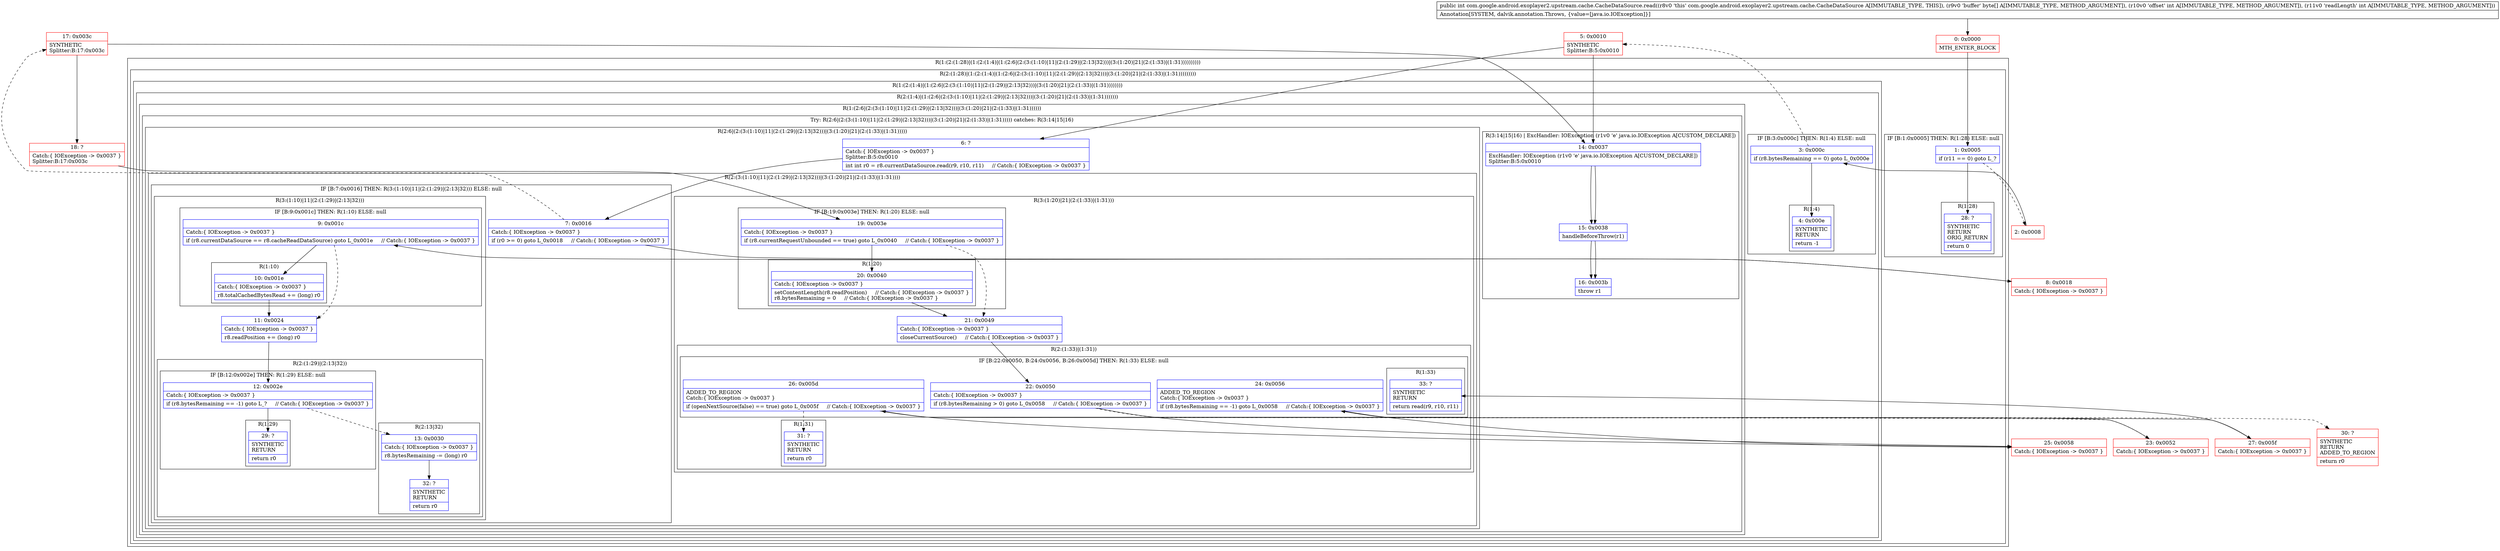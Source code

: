 digraph "CFG forcom.google.android.exoplayer2.upstream.cache.CacheDataSource.read([BII)I" {
subgraph cluster_Region_252523985 {
label = "R(1:(2:(1:28)|(1:(2:(1:4)|(1:(2:6|(2:(3:(1:10)|11|(2:(1:29)|(2:13|32)))|(3:(1:20)|21|(2:(1:33)|(1:31))))))))))";
node [shape=record,color=blue];
subgraph cluster_Region_1613060810 {
label = "R(2:(1:28)|(1:(2:(1:4)|(1:(2:6|(2:(3:(1:10)|11|(2:(1:29)|(2:13|32)))|(3:(1:20)|21|(2:(1:33)|(1:31)))))))))";
node [shape=record,color=blue];
subgraph cluster_IfRegion_1962521145 {
label = "IF [B:1:0x0005] THEN: R(1:28) ELSE: null";
node [shape=record,color=blue];
Node_1 [shape=record,label="{1\:\ 0x0005|if (r11 == 0) goto L_?\l}"];
subgraph cluster_Region_547331414 {
label = "R(1:28)";
node [shape=record,color=blue];
Node_28 [shape=record,label="{28\:\ ?|SYNTHETIC\lRETURN\lORIG_RETURN\l|return 0\l}"];
}
}
subgraph cluster_Region_1180337961 {
label = "R(1:(2:(1:4)|(1:(2:6|(2:(3:(1:10)|11|(2:(1:29)|(2:13|32)))|(3:(1:20)|21|(2:(1:33)|(1:31))))))))";
node [shape=record,color=blue];
subgraph cluster_Region_216233506 {
label = "R(2:(1:4)|(1:(2:6|(2:(3:(1:10)|11|(2:(1:29)|(2:13|32)))|(3:(1:20)|21|(2:(1:33)|(1:31)))))))";
node [shape=record,color=blue];
subgraph cluster_IfRegion_900883965 {
label = "IF [B:3:0x000c] THEN: R(1:4) ELSE: null";
node [shape=record,color=blue];
Node_3 [shape=record,label="{3\:\ 0x000c|if (r8.bytesRemaining == 0) goto L_0x000e\l}"];
subgraph cluster_Region_1763392304 {
label = "R(1:4)";
node [shape=record,color=blue];
Node_4 [shape=record,label="{4\:\ 0x000e|SYNTHETIC\lRETURN\l|return \-1\l}"];
}
}
subgraph cluster_Region_2078968565 {
label = "R(1:(2:6|(2:(3:(1:10)|11|(2:(1:29)|(2:13|32)))|(3:(1:20)|21|(2:(1:33)|(1:31))))))";
node [shape=record,color=blue];
subgraph cluster_TryCatchRegion_1823453644 {
label = "Try: R(2:6|(2:(3:(1:10)|11|(2:(1:29)|(2:13|32)))|(3:(1:20)|21|(2:(1:33)|(1:31))))) catches: R(3:14|15|16)";
node [shape=record,color=blue];
subgraph cluster_Region_268019138 {
label = "R(2:6|(2:(3:(1:10)|11|(2:(1:29)|(2:13|32)))|(3:(1:20)|21|(2:(1:33)|(1:31)))))";
node [shape=record,color=blue];
Node_6 [shape=record,label="{6\:\ ?|Catch:\{ IOException \-\> 0x0037 \}\lSplitter:B:5:0x0010\l|int int r0 = r8.currentDataSource.read(r9, r10, r11)     \/\/ Catch:\{ IOException \-\> 0x0037 \}\l}"];
subgraph cluster_Region_1251257385 {
label = "R(2:(3:(1:10)|11|(2:(1:29)|(2:13|32)))|(3:(1:20)|21|(2:(1:33)|(1:31))))";
node [shape=record,color=blue];
subgraph cluster_IfRegion_928859850 {
label = "IF [B:7:0x0016] THEN: R(3:(1:10)|11|(2:(1:29)|(2:13|32))) ELSE: null";
node [shape=record,color=blue];
Node_7 [shape=record,label="{7\:\ 0x0016|Catch:\{ IOException \-\> 0x0037 \}\l|if (r0 \>= 0) goto L_0x0018     \/\/ Catch:\{ IOException \-\> 0x0037 \}\l}"];
subgraph cluster_Region_611744640 {
label = "R(3:(1:10)|11|(2:(1:29)|(2:13|32)))";
node [shape=record,color=blue];
subgraph cluster_IfRegion_2053557488 {
label = "IF [B:9:0x001c] THEN: R(1:10) ELSE: null";
node [shape=record,color=blue];
Node_9 [shape=record,label="{9\:\ 0x001c|Catch:\{ IOException \-\> 0x0037 \}\l|if (r8.currentDataSource == r8.cacheReadDataSource) goto L_0x001e     \/\/ Catch:\{ IOException \-\> 0x0037 \}\l}"];
subgraph cluster_Region_27715026 {
label = "R(1:10)";
node [shape=record,color=blue];
Node_10 [shape=record,label="{10\:\ 0x001e|Catch:\{ IOException \-\> 0x0037 \}\l|r8.totalCachedBytesRead += (long) r0\l}"];
}
}
Node_11 [shape=record,label="{11\:\ 0x0024|Catch:\{ IOException \-\> 0x0037 \}\l|r8.readPosition += (long) r0\l}"];
subgraph cluster_Region_1442073707 {
label = "R(2:(1:29)|(2:13|32))";
node [shape=record,color=blue];
subgraph cluster_IfRegion_1153738440 {
label = "IF [B:12:0x002e] THEN: R(1:29) ELSE: null";
node [shape=record,color=blue];
Node_12 [shape=record,label="{12\:\ 0x002e|Catch:\{ IOException \-\> 0x0037 \}\l|if (r8.bytesRemaining == \-1) goto L_?     \/\/ Catch:\{ IOException \-\> 0x0037 \}\l}"];
subgraph cluster_Region_1726160249 {
label = "R(1:29)";
node [shape=record,color=blue];
Node_29 [shape=record,label="{29\:\ ?|SYNTHETIC\lRETURN\l|return r0\l}"];
}
}
subgraph cluster_Region_1003842681 {
label = "R(2:13|32)";
node [shape=record,color=blue];
Node_13 [shape=record,label="{13\:\ 0x0030|Catch:\{ IOException \-\> 0x0037 \}\l|r8.bytesRemaining \-= (long) r0\l}"];
Node_32 [shape=record,label="{32\:\ ?|SYNTHETIC\lRETURN\l|return r0\l}"];
}
}
}
}
subgraph cluster_Region_727625629 {
label = "R(3:(1:20)|21|(2:(1:33)|(1:31)))";
node [shape=record,color=blue];
subgraph cluster_IfRegion_1737750346 {
label = "IF [B:19:0x003e] THEN: R(1:20) ELSE: null";
node [shape=record,color=blue];
Node_19 [shape=record,label="{19\:\ 0x003e|Catch:\{ IOException \-\> 0x0037 \}\l|if (r8.currentRequestUnbounded == true) goto L_0x0040     \/\/ Catch:\{ IOException \-\> 0x0037 \}\l}"];
subgraph cluster_Region_276003015 {
label = "R(1:20)";
node [shape=record,color=blue];
Node_20 [shape=record,label="{20\:\ 0x0040|Catch:\{ IOException \-\> 0x0037 \}\l|setContentLength(r8.readPosition)     \/\/ Catch:\{ IOException \-\> 0x0037 \}\lr8.bytesRemaining = 0     \/\/ Catch:\{ IOException \-\> 0x0037 \}\l}"];
}
}
Node_21 [shape=record,label="{21\:\ 0x0049|Catch:\{ IOException \-\> 0x0037 \}\l|closeCurrentSource()     \/\/ Catch:\{ IOException \-\> 0x0037 \}\l}"];
subgraph cluster_Region_1902145255 {
label = "R(2:(1:33)|(1:31))";
node [shape=record,color=blue];
subgraph cluster_IfRegion_790369553 {
label = "IF [B:22:0x0050, B:24:0x0056, B:26:0x005d] THEN: R(1:33) ELSE: null";
node [shape=record,color=blue];
Node_22 [shape=record,label="{22\:\ 0x0050|Catch:\{ IOException \-\> 0x0037 \}\l|if (r8.bytesRemaining \> 0) goto L_0x0058     \/\/ Catch:\{ IOException \-\> 0x0037 \}\l}"];
Node_24 [shape=record,label="{24\:\ 0x0056|ADDED_TO_REGION\lCatch:\{ IOException \-\> 0x0037 \}\l|if (r8.bytesRemaining == \-1) goto L_0x0058     \/\/ Catch:\{ IOException \-\> 0x0037 \}\l}"];
Node_26 [shape=record,label="{26\:\ 0x005d|ADDED_TO_REGION\lCatch:\{ IOException \-\> 0x0037 \}\l|if (openNextSource(false) == true) goto L_0x005f     \/\/ Catch:\{ IOException \-\> 0x0037 \}\l}"];
subgraph cluster_Region_1473089055 {
label = "R(1:33)";
node [shape=record,color=blue];
Node_33 [shape=record,label="{33\:\ ?|SYNTHETIC\lRETURN\l|return read(r9, r10, r11)\l}"];
}
}
subgraph cluster_Region_233543332 {
label = "R(1:31)";
node [shape=record,color=blue];
Node_31 [shape=record,label="{31\:\ ?|SYNTHETIC\lRETURN\l|return r0\l}"];
}
}
}
}
}
subgraph cluster_Region_1559458145 {
label = "R(3:14|15|16) | ExcHandler: IOException (r1v0 'e' java.io.IOException A[CUSTOM_DECLARE])\l";
node [shape=record,color=blue];
Node_14 [shape=record,label="{14\:\ 0x0037|ExcHandler: IOException (r1v0 'e' java.io.IOException A[CUSTOM_DECLARE])\lSplitter:B:5:0x0010\l}"];
Node_15 [shape=record,label="{15\:\ 0x0038|handleBeforeThrow(r1)\l}"];
Node_16 [shape=record,label="{16\:\ 0x003b|throw r1\l}"];
}
}
}
}
}
}
}
subgraph cluster_Region_1559458145 {
label = "R(3:14|15|16) | ExcHandler: IOException (r1v0 'e' java.io.IOException A[CUSTOM_DECLARE])\l";
node [shape=record,color=blue];
Node_14 [shape=record,label="{14\:\ 0x0037|ExcHandler: IOException (r1v0 'e' java.io.IOException A[CUSTOM_DECLARE])\lSplitter:B:5:0x0010\l}"];
Node_15 [shape=record,label="{15\:\ 0x0038|handleBeforeThrow(r1)\l}"];
Node_16 [shape=record,label="{16\:\ 0x003b|throw r1\l}"];
}
Node_0 [shape=record,color=red,label="{0\:\ 0x0000|MTH_ENTER_BLOCK\l}"];
Node_2 [shape=record,color=red,label="{2\:\ 0x0008}"];
Node_5 [shape=record,color=red,label="{5\:\ 0x0010|SYNTHETIC\lSplitter:B:5:0x0010\l}"];
Node_8 [shape=record,color=red,label="{8\:\ 0x0018|Catch:\{ IOException \-\> 0x0037 \}\l}"];
Node_17 [shape=record,color=red,label="{17\:\ 0x003c|SYNTHETIC\lSplitter:B:17:0x003c\l}"];
Node_18 [shape=record,color=red,label="{18\:\ ?|Catch:\{ IOException \-\> 0x0037 \}\lSplitter:B:17:0x003c\l}"];
Node_23 [shape=record,color=red,label="{23\:\ 0x0052|Catch:\{ IOException \-\> 0x0037 \}\l}"];
Node_25 [shape=record,color=red,label="{25\:\ 0x0058|Catch:\{ IOException \-\> 0x0037 \}\l}"];
Node_27 [shape=record,color=red,label="{27\:\ 0x005f|Catch:\{ IOException \-\> 0x0037 \}\l}"];
Node_30 [shape=record,color=red,label="{30\:\ ?|SYNTHETIC\lRETURN\lADDED_TO_REGION\l|return r0\l}"];
MethodNode[shape=record,label="{public int com.google.android.exoplayer2.upstream.cache.CacheDataSource.read((r8v0 'this' com.google.android.exoplayer2.upstream.cache.CacheDataSource A[IMMUTABLE_TYPE, THIS]), (r9v0 'buffer' byte[] A[IMMUTABLE_TYPE, METHOD_ARGUMENT]), (r10v0 'offset' int A[IMMUTABLE_TYPE, METHOD_ARGUMENT]), (r11v0 'readLength' int A[IMMUTABLE_TYPE, METHOD_ARGUMENT]))  | Annotation[SYSTEM, dalvik.annotation.Throws, \{value=[java.io.IOException]\}]\l}"];
MethodNode -> Node_0;
Node_1 -> Node_2[style=dashed];
Node_1 -> Node_28;
Node_3 -> Node_4;
Node_3 -> Node_5[style=dashed];
Node_6 -> Node_7;
Node_7 -> Node_8;
Node_7 -> Node_17[style=dashed];
Node_9 -> Node_10;
Node_9 -> Node_11[style=dashed];
Node_10 -> Node_11;
Node_11 -> Node_12;
Node_12 -> Node_13[style=dashed];
Node_12 -> Node_29;
Node_13 -> Node_32;
Node_19 -> Node_20;
Node_19 -> Node_21[style=dashed];
Node_20 -> Node_21;
Node_21 -> Node_22;
Node_22 -> Node_23[style=dashed];
Node_22 -> Node_25;
Node_24 -> Node_25;
Node_24 -> Node_30[style=dashed];
Node_26 -> Node_27;
Node_26 -> Node_31[style=dashed];
Node_14 -> Node_15;
Node_15 -> Node_16;
Node_14 -> Node_15;
Node_15 -> Node_16;
Node_0 -> Node_1;
Node_2 -> Node_3;
Node_5 -> Node_6;
Node_5 -> Node_14;
Node_8 -> Node_9;
Node_17 -> Node_18;
Node_17 -> Node_14;
Node_18 -> Node_19;
Node_23 -> Node_24;
Node_25 -> Node_26;
Node_27 -> Node_33;
}

